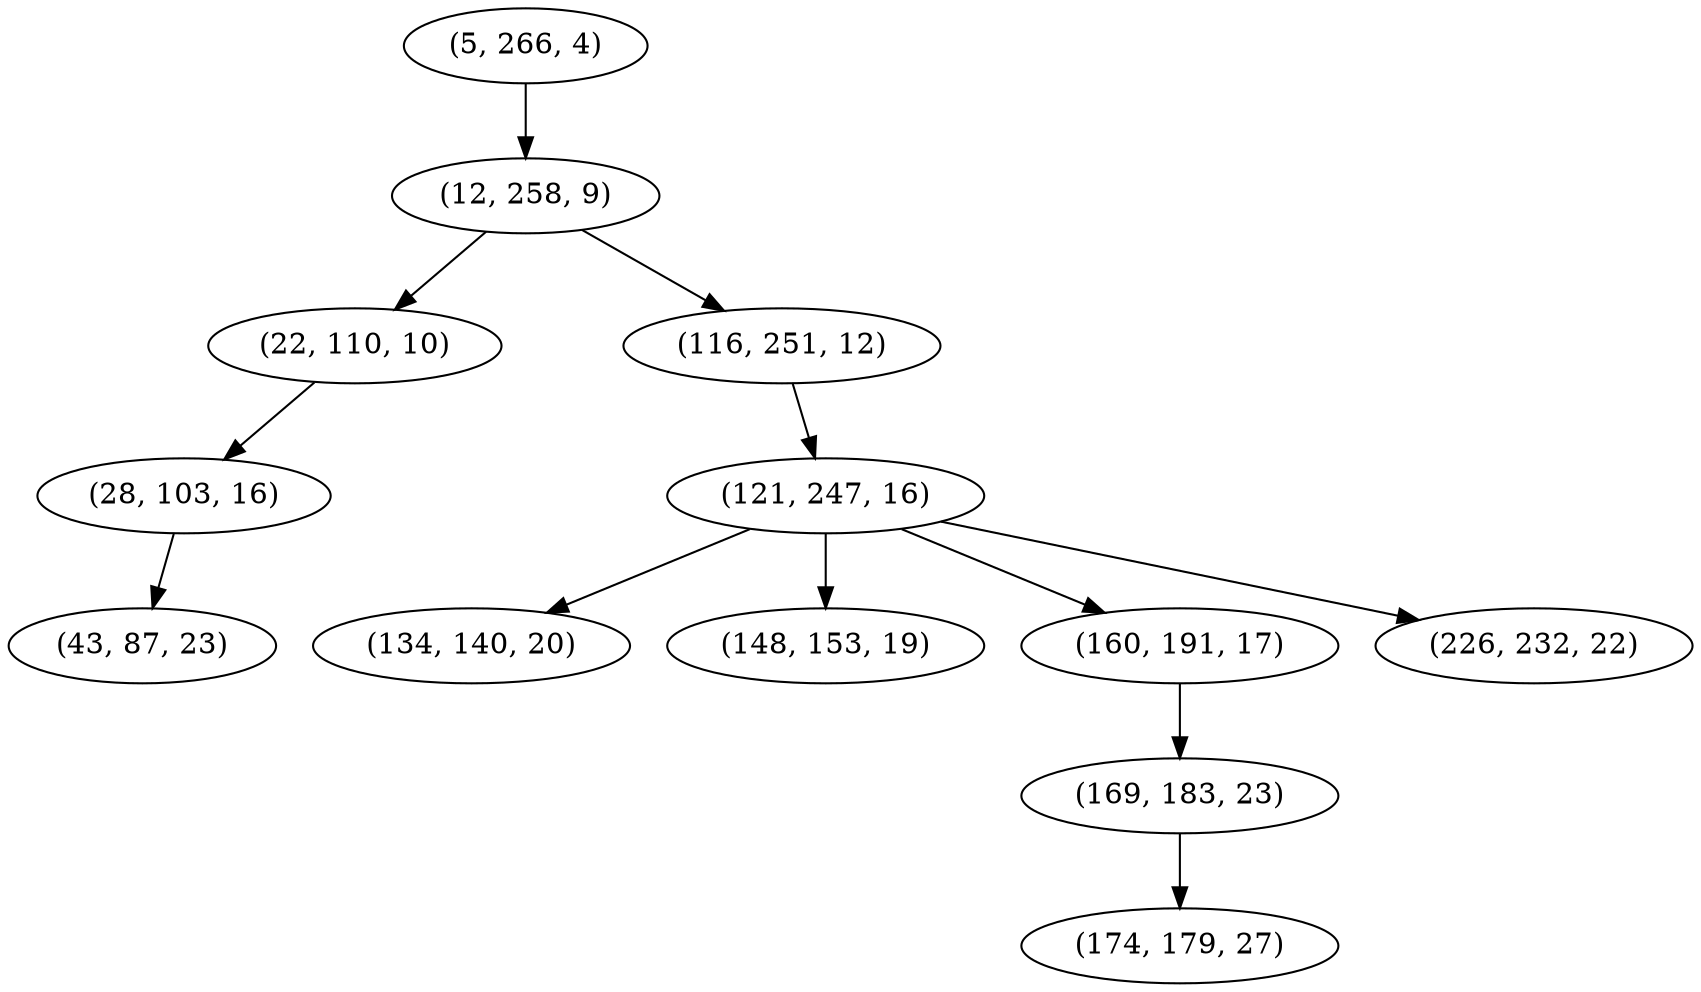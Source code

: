 digraph tree {
    "(5, 266, 4)";
    "(12, 258, 9)";
    "(22, 110, 10)";
    "(28, 103, 16)";
    "(43, 87, 23)";
    "(116, 251, 12)";
    "(121, 247, 16)";
    "(134, 140, 20)";
    "(148, 153, 19)";
    "(160, 191, 17)";
    "(169, 183, 23)";
    "(174, 179, 27)";
    "(226, 232, 22)";
    "(5, 266, 4)" -> "(12, 258, 9)";
    "(12, 258, 9)" -> "(22, 110, 10)";
    "(12, 258, 9)" -> "(116, 251, 12)";
    "(22, 110, 10)" -> "(28, 103, 16)";
    "(28, 103, 16)" -> "(43, 87, 23)";
    "(116, 251, 12)" -> "(121, 247, 16)";
    "(121, 247, 16)" -> "(134, 140, 20)";
    "(121, 247, 16)" -> "(148, 153, 19)";
    "(121, 247, 16)" -> "(160, 191, 17)";
    "(121, 247, 16)" -> "(226, 232, 22)";
    "(160, 191, 17)" -> "(169, 183, 23)";
    "(169, 183, 23)" -> "(174, 179, 27)";
}
